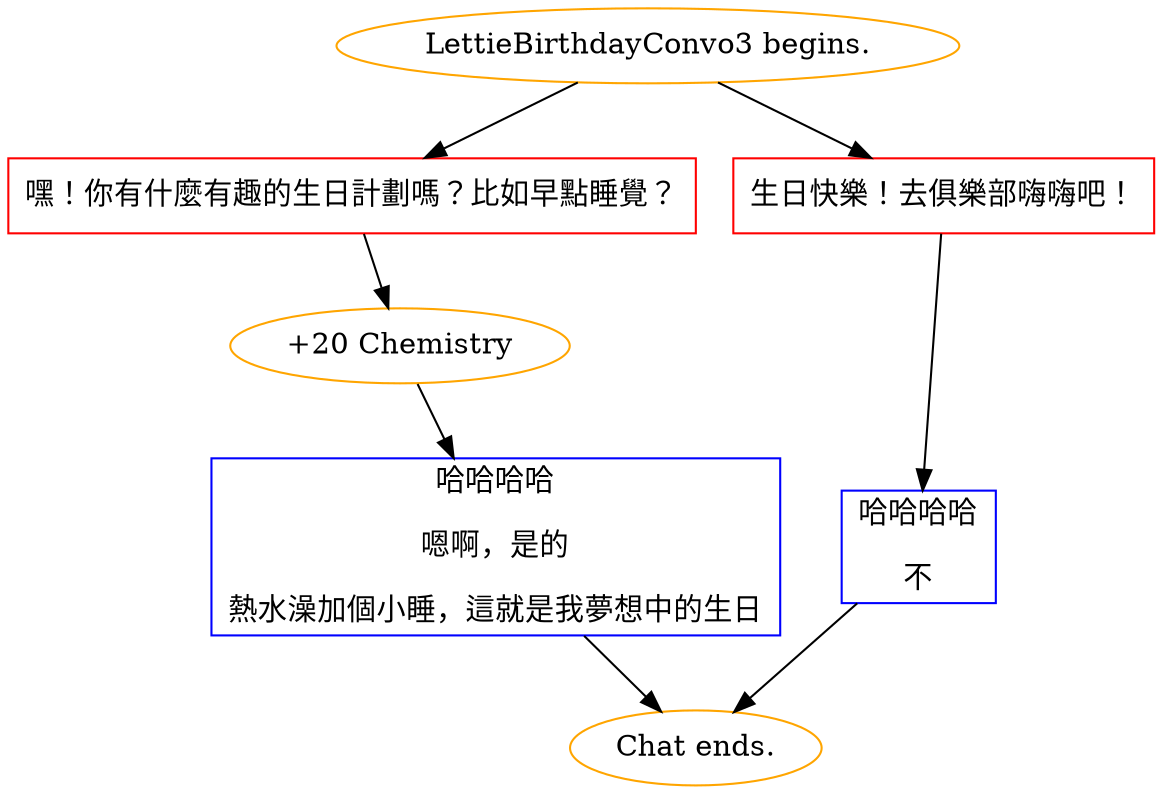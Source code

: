 digraph {
	"LettieBirthdayConvo3 begins." [color=orange];
		"LettieBirthdayConvo3 begins." -> j2339570714;
		"LettieBirthdayConvo3 begins." -> j499083232;
	j2339570714 [label="嘿！你有什麼有趣的生日計劃嗎？比如早點睡覺？",shape=box,color=red];
		j2339570714 -> j1167130267;
	j499083232 [label="生日快樂！去俱樂部嗨嗨吧！",shape=box,color=red];
		j499083232 -> j2813329320;
	j1167130267 [label="+20 Chemistry",color=orange];
		j1167130267 -> j561720127;
	j2813329320 [label="哈哈哈哈
不",shape=box,color=blue];
		j2813329320 -> "Chat ends.";
	j561720127 [label="哈哈哈哈
嗯啊，是的
熱水澡加個小睡，這就是我夢想中的生日",shape=box,color=blue];
		j561720127 -> "Chat ends.";
	"Chat ends." [color=orange];
}